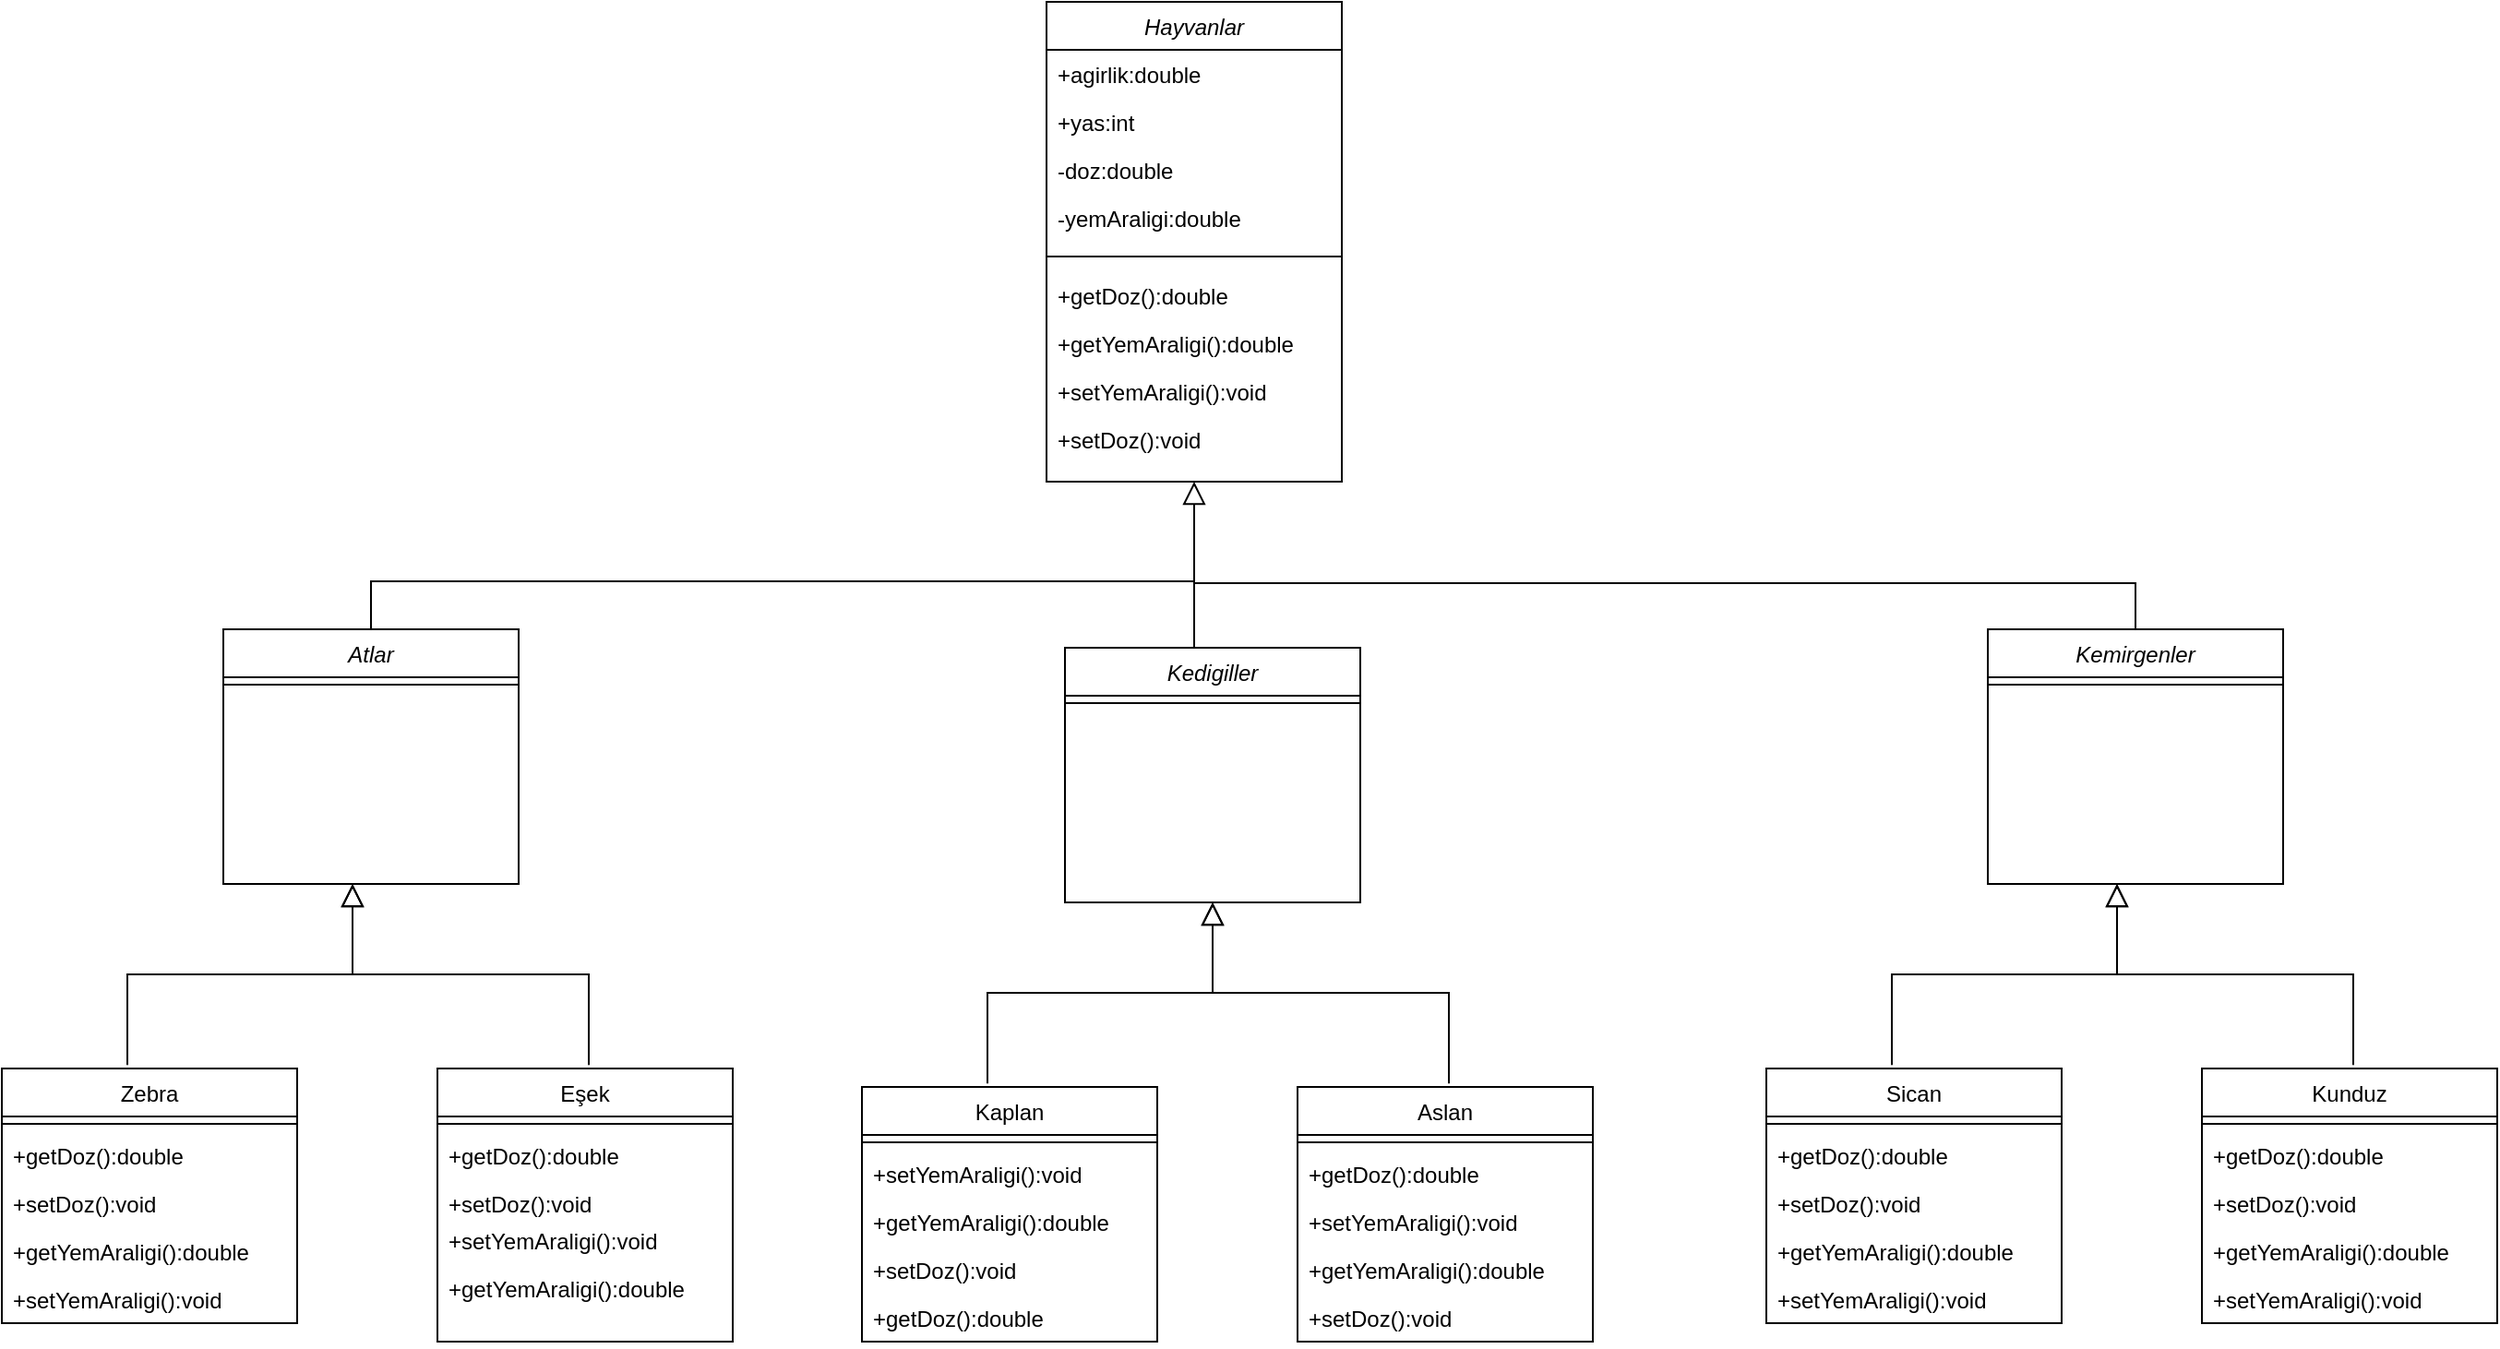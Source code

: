 <mxfile version="21.5.2" type="device">
  <diagram id="C5RBs43oDa-KdzZeNtuy" name="Page-1">
    <mxGraphModel dx="1956" dy="1064" grid="1" gridSize="10" guides="1" tooltips="1" connect="1" arrows="1" fold="1" page="1" pageScale="1" pageWidth="827" pageHeight="1169" math="0" shadow="0">
      <root>
        <mxCell id="WIyWlLk6GJQsqaUBKTNV-0" />
        <mxCell id="WIyWlLk6GJQsqaUBKTNV-1" parent="WIyWlLk6GJQsqaUBKTNV-0" />
        <mxCell id="zkfFHV4jXpPFQw0GAbJ--0" value="Hayvanlar" style="swimlane;fontStyle=2;align=center;verticalAlign=top;childLayout=stackLayout;horizontal=1;startSize=26;horizontalStack=0;resizeParent=1;resizeLast=0;collapsible=1;marginBottom=0;rounded=0;shadow=0;strokeWidth=1;" parent="WIyWlLk6GJQsqaUBKTNV-1" vertex="1">
          <mxGeometry x="980" y="70" width="160" height="260" as="geometry">
            <mxRectangle x="230" y="140" width="160" height="26" as="alternateBounds" />
          </mxGeometry>
        </mxCell>
        <mxCell id="zkfFHV4jXpPFQw0GAbJ--1" value="+agirlik:double" style="text;align=left;verticalAlign=top;spacingLeft=4;spacingRight=4;overflow=hidden;rotatable=0;points=[[0,0.5],[1,0.5]];portConstraint=eastwest;" parent="zkfFHV4jXpPFQw0GAbJ--0" vertex="1">
          <mxGeometry y="26" width="160" height="26" as="geometry" />
        </mxCell>
        <mxCell id="zkfFHV4jXpPFQw0GAbJ--2" value="+yas:int" style="text;align=left;verticalAlign=top;spacingLeft=4;spacingRight=4;overflow=hidden;rotatable=0;points=[[0,0.5],[1,0.5]];portConstraint=eastwest;rounded=0;shadow=0;html=0;" parent="zkfFHV4jXpPFQw0GAbJ--0" vertex="1">
          <mxGeometry y="52" width="160" height="26" as="geometry" />
        </mxCell>
        <mxCell id="zkfFHV4jXpPFQw0GAbJ--3" value="-doz:double" style="text;align=left;verticalAlign=top;spacingLeft=4;spacingRight=4;overflow=hidden;rotatable=0;points=[[0,0.5],[1,0.5]];portConstraint=eastwest;rounded=0;shadow=0;html=0;" parent="zkfFHV4jXpPFQw0GAbJ--0" vertex="1">
          <mxGeometry y="78" width="160" height="26" as="geometry" />
        </mxCell>
        <mxCell id="cMYENYJoTC58jU7pqLGJ-96" value="-yemAraligi:double" style="text;align=left;verticalAlign=top;spacingLeft=4;spacingRight=4;overflow=hidden;rotatable=0;points=[[0,0.5],[1,0.5]];portConstraint=eastwest;rounded=0;shadow=0;html=0;" vertex="1" parent="zkfFHV4jXpPFQw0GAbJ--0">
          <mxGeometry y="104" width="160" height="26" as="geometry" />
        </mxCell>
        <mxCell id="zkfFHV4jXpPFQw0GAbJ--4" value="" style="line;html=1;strokeWidth=1;align=left;verticalAlign=middle;spacingTop=-1;spacingLeft=3;spacingRight=3;rotatable=0;labelPosition=right;points=[];portConstraint=eastwest;" parent="zkfFHV4jXpPFQw0GAbJ--0" vertex="1">
          <mxGeometry y="130" width="160" height="16" as="geometry" />
        </mxCell>
        <mxCell id="zkfFHV4jXpPFQw0GAbJ--5" value="+getDoz():double&#xa;" style="text;align=left;verticalAlign=top;spacingLeft=4;spacingRight=4;overflow=hidden;rotatable=0;points=[[0,0.5],[1,0.5]];portConstraint=eastwest;" parent="zkfFHV4jXpPFQw0GAbJ--0" vertex="1">
          <mxGeometry y="146" width="160" height="26" as="geometry" />
        </mxCell>
        <mxCell id="cMYENYJoTC58jU7pqLGJ-112" value="+getYemAraligi():double" style="text;align=left;verticalAlign=top;spacingLeft=4;spacingRight=4;overflow=hidden;rotatable=0;points=[[0,0.5],[1,0.5]];portConstraint=eastwest;fontStyle=0" vertex="1" parent="zkfFHV4jXpPFQw0GAbJ--0">
          <mxGeometry y="172" width="160" height="26" as="geometry" />
        </mxCell>
        <mxCell id="cMYENYJoTC58jU7pqLGJ-123" value="+setYemAraligi():void" style="text;align=left;verticalAlign=top;spacingLeft=4;spacingRight=4;overflow=hidden;rotatable=0;points=[[0,0.5],[1,0.5]];portConstraint=eastwest;fontStyle=0" vertex="1" parent="zkfFHV4jXpPFQw0GAbJ--0">
          <mxGeometry y="198" width="160" height="26" as="geometry" />
        </mxCell>
        <mxCell id="cMYENYJoTC58jU7pqLGJ-101" value="+setDoz():void&#xa;" style="text;align=left;verticalAlign=top;spacingLeft=4;spacingRight=4;overflow=hidden;rotatable=0;points=[[0,0.5],[1,0.5]];portConstraint=eastwest;" vertex="1" parent="zkfFHV4jXpPFQw0GAbJ--0">
          <mxGeometry y="224" width="160" height="36" as="geometry" />
        </mxCell>
        <mxCell id="zkfFHV4jXpPFQw0GAbJ--6" value="Atlar" style="swimlane;fontStyle=2;align=center;verticalAlign=top;childLayout=stackLayout;horizontal=1;startSize=26;horizontalStack=0;resizeParent=1;resizeLast=0;collapsible=1;marginBottom=0;rounded=0;shadow=0;strokeWidth=1;" parent="WIyWlLk6GJQsqaUBKTNV-1" vertex="1">
          <mxGeometry x="534" y="410" width="160" height="138" as="geometry">
            <mxRectangle x="130" y="380" width="160" height="26" as="alternateBounds" />
          </mxGeometry>
        </mxCell>
        <mxCell id="zkfFHV4jXpPFQw0GAbJ--9" value="" style="line;html=1;strokeWidth=1;align=left;verticalAlign=middle;spacingTop=-1;spacingLeft=3;spacingRight=3;rotatable=0;labelPosition=right;points=[];portConstraint=eastwest;" parent="zkfFHV4jXpPFQw0GAbJ--6" vertex="1">
          <mxGeometry y="26" width="160" height="8" as="geometry" />
        </mxCell>
        <mxCell id="zkfFHV4jXpPFQw0GAbJ--12" value="" style="endArrow=none;endSize=10;endFill=0;shadow=0;strokeWidth=1;rounded=0;edgeStyle=elbowEdgeStyle;elbow=vertical;" parent="WIyWlLk6GJQsqaUBKTNV-1" edge="1">
          <mxGeometry width="160" relative="1" as="geometry">
            <mxPoint x="614" y="410" as="sourcePoint" />
            <mxPoint x="1060" y="358" as="targetPoint" />
          </mxGeometry>
        </mxCell>
        <mxCell id="zkfFHV4jXpPFQw0GAbJ--16" value="" style="endArrow=block;endSize=10;endFill=0;shadow=0;strokeWidth=1;rounded=0;edgeStyle=elbowEdgeStyle;elbow=vertical;" parent="WIyWlLk6GJQsqaUBKTNV-1" edge="1">
          <mxGeometry width="160" relative="1" as="geometry">
            <mxPoint x="1060" y="422" as="sourcePoint" />
            <mxPoint x="1060" y="330" as="targetPoint" />
          </mxGeometry>
        </mxCell>
        <mxCell id="cMYENYJoTC58jU7pqLGJ-13" value="Zebra" style="swimlane;fontStyle=0;align=center;verticalAlign=top;childLayout=stackLayout;horizontal=1;startSize=26;horizontalStack=0;resizeParent=1;resizeLast=0;collapsible=1;marginBottom=0;rounded=0;shadow=0;strokeWidth=1;" vertex="1" parent="WIyWlLk6GJQsqaUBKTNV-1">
          <mxGeometry x="414" y="648" width="160" height="138" as="geometry">
            <mxRectangle x="130" y="380" width="160" height="26" as="alternateBounds" />
          </mxGeometry>
        </mxCell>
        <mxCell id="cMYENYJoTC58jU7pqLGJ-16" value="" style="line;html=1;strokeWidth=1;align=left;verticalAlign=middle;spacingTop=-1;spacingLeft=3;spacingRight=3;rotatable=0;labelPosition=right;points=[];portConstraint=eastwest;" vertex="1" parent="cMYENYJoTC58jU7pqLGJ-13">
          <mxGeometry y="26" width="160" height="8" as="geometry" />
        </mxCell>
        <mxCell id="cMYENYJoTC58jU7pqLGJ-17" value="+getDoz():double" style="text;align=left;verticalAlign=top;spacingLeft=4;spacingRight=4;overflow=hidden;rotatable=0;points=[[0,0.5],[1,0.5]];portConstraint=eastwest;fontStyle=0" vertex="1" parent="cMYENYJoTC58jU7pqLGJ-13">
          <mxGeometry y="34" width="160" height="26" as="geometry" />
        </mxCell>
        <mxCell id="cMYENYJoTC58jU7pqLGJ-107" value="+setDoz():void&#xa;" style="text;align=left;verticalAlign=top;spacingLeft=4;spacingRight=4;overflow=hidden;rotatable=0;points=[[0,0.5],[1,0.5]];portConstraint=eastwest;" vertex="1" parent="cMYENYJoTC58jU7pqLGJ-13">
          <mxGeometry y="60" width="160" height="26" as="geometry" />
        </mxCell>
        <mxCell id="cMYENYJoTC58jU7pqLGJ-108" value="+getYemAraligi():double" style="text;align=left;verticalAlign=top;spacingLeft=4;spacingRight=4;overflow=hidden;rotatable=0;points=[[0,0.5],[1,0.5]];portConstraint=eastwest;fontStyle=0" vertex="1" parent="cMYENYJoTC58jU7pqLGJ-13">
          <mxGeometry y="86" width="160" height="26" as="geometry" />
        </mxCell>
        <mxCell id="cMYENYJoTC58jU7pqLGJ-109" value="+setYemAraligi():void&#xa;" style="text;align=left;verticalAlign=top;spacingLeft=4;spacingRight=4;overflow=hidden;rotatable=0;points=[[0,0.5],[1,0.5]];portConstraint=eastwest;" vertex="1" parent="cMYENYJoTC58jU7pqLGJ-13">
          <mxGeometry y="112" width="160" height="26" as="geometry" />
        </mxCell>
        <mxCell id="cMYENYJoTC58jU7pqLGJ-22" value="" style="endArrow=block;endSize=10;endFill=0;shadow=0;strokeWidth=1;rounded=0;edgeStyle=elbowEdgeStyle;elbow=vertical;exitX=0.425;exitY=-0.014;exitDx=0;exitDy=0;exitPerimeter=0;" edge="1" parent="WIyWlLk6GJQsqaUBKTNV-1" source="cMYENYJoTC58jU7pqLGJ-13">
          <mxGeometry width="160" relative="1" as="geometry">
            <mxPoint x="1004" y="652" as="sourcePoint" />
            <mxPoint x="604" y="548" as="targetPoint" />
          </mxGeometry>
        </mxCell>
        <mxCell id="cMYENYJoTC58jU7pqLGJ-23" value="Eşek" style="swimlane;fontStyle=0;align=center;verticalAlign=top;childLayout=stackLayout;horizontal=1;startSize=26;horizontalStack=0;resizeParent=1;resizeLast=0;collapsible=1;marginBottom=0;rounded=0;shadow=0;strokeWidth=1;" vertex="1" parent="WIyWlLk6GJQsqaUBKTNV-1">
          <mxGeometry x="650" y="648" width="160" height="148" as="geometry">
            <mxRectangle x="130" y="380" width="160" height="26" as="alternateBounds" />
          </mxGeometry>
        </mxCell>
        <mxCell id="cMYENYJoTC58jU7pqLGJ-26" value="" style="line;html=1;strokeWidth=1;align=left;verticalAlign=middle;spacingTop=-1;spacingLeft=3;spacingRight=3;rotatable=0;labelPosition=right;points=[];portConstraint=eastwest;" vertex="1" parent="cMYENYJoTC58jU7pqLGJ-23">
          <mxGeometry y="26" width="160" height="8" as="geometry" />
        </mxCell>
        <mxCell id="cMYENYJoTC58jU7pqLGJ-128" value="+getDoz():double&#xa;" style="text;align=left;verticalAlign=top;spacingLeft=4;spacingRight=4;overflow=hidden;rotatable=0;points=[[0,0.5],[1,0.5]];portConstraint=eastwest;" vertex="1" parent="cMYENYJoTC58jU7pqLGJ-23">
          <mxGeometry y="34" width="160" height="26" as="geometry" />
        </mxCell>
        <mxCell id="cMYENYJoTC58jU7pqLGJ-131" value="+setDoz():void&#xa;" style="text;align=left;verticalAlign=top;spacingLeft=4;spacingRight=4;overflow=hidden;rotatable=0;points=[[0,0.5],[1,0.5]];portConstraint=eastwest;" vertex="1" parent="cMYENYJoTC58jU7pqLGJ-23">
          <mxGeometry y="60" width="160" height="20" as="geometry" />
        </mxCell>
        <mxCell id="cMYENYJoTC58jU7pqLGJ-130" value="+setYemAraligi():void" style="text;align=left;verticalAlign=top;spacingLeft=4;spacingRight=4;overflow=hidden;rotatable=0;points=[[0,0.5],[1,0.5]];portConstraint=eastwest;fontStyle=0" vertex="1" parent="cMYENYJoTC58jU7pqLGJ-23">
          <mxGeometry y="80" width="160" height="26" as="geometry" />
        </mxCell>
        <mxCell id="cMYENYJoTC58jU7pqLGJ-129" value="+getYemAraligi():double" style="text;align=left;verticalAlign=top;spacingLeft=4;spacingRight=4;overflow=hidden;rotatable=0;points=[[0,0.5],[1,0.5]];portConstraint=eastwest;fontStyle=0" vertex="1" parent="cMYENYJoTC58jU7pqLGJ-23">
          <mxGeometry y="106" width="160" height="2" as="geometry" />
        </mxCell>
        <mxCell id="cMYENYJoTC58jU7pqLGJ-29" value="" style="endArrow=block;endSize=10;endFill=0;shadow=0;strokeWidth=1;rounded=0;edgeStyle=elbowEdgeStyle;elbow=vertical;exitX=0.425;exitY=-0.014;exitDx=0;exitDy=0;exitPerimeter=0;" edge="1" parent="WIyWlLk6GJQsqaUBKTNV-1">
          <mxGeometry width="160" relative="1" as="geometry">
            <mxPoint x="732" y="646.068" as="sourcePoint" />
            <mxPoint x="604" y="548" as="targetPoint" />
          </mxGeometry>
        </mxCell>
        <mxCell id="cMYENYJoTC58jU7pqLGJ-56" value="Kedigiller" style="swimlane;fontStyle=2;align=center;verticalAlign=top;childLayout=stackLayout;horizontal=1;startSize=26;horizontalStack=0;resizeParent=1;resizeLast=0;collapsible=1;marginBottom=0;rounded=0;shadow=0;strokeWidth=1;" vertex="1" parent="WIyWlLk6GJQsqaUBKTNV-1">
          <mxGeometry x="990" y="420" width="160" height="138" as="geometry">
            <mxRectangle x="130" y="380" width="160" height="26" as="alternateBounds" />
          </mxGeometry>
        </mxCell>
        <mxCell id="cMYENYJoTC58jU7pqLGJ-59" value="" style="line;html=1;strokeWidth=1;align=left;verticalAlign=middle;spacingTop=-1;spacingLeft=3;spacingRight=3;rotatable=0;labelPosition=right;points=[];portConstraint=eastwest;" vertex="1" parent="cMYENYJoTC58jU7pqLGJ-56">
          <mxGeometry y="26" width="160" height="8" as="geometry" />
        </mxCell>
        <mxCell id="cMYENYJoTC58jU7pqLGJ-62" value="Kaplan" style="swimlane;fontStyle=0;align=center;verticalAlign=top;childLayout=stackLayout;horizontal=1;startSize=26;horizontalStack=0;resizeParent=1;resizeLast=0;collapsible=1;marginBottom=0;rounded=0;shadow=0;strokeWidth=1;" vertex="1" parent="WIyWlLk6GJQsqaUBKTNV-1">
          <mxGeometry x="880" y="658" width="160" height="138" as="geometry">
            <mxRectangle x="130" y="380" width="160" height="26" as="alternateBounds" />
          </mxGeometry>
        </mxCell>
        <mxCell id="cMYENYJoTC58jU7pqLGJ-65" value="" style="line;html=1;strokeWidth=1;align=left;verticalAlign=middle;spacingTop=-1;spacingLeft=3;spacingRight=3;rotatable=0;labelPosition=right;points=[];portConstraint=eastwest;" vertex="1" parent="cMYENYJoTC58jU7pqLGJ-62">
          <mxGeometry y="26" width="160" height="8" as="geometry" />
        </mxCell>
        <mxCell id="cMYENYJoTC58jU7pqLGJ-135" value="+setYemAraligi():void&#xa;" style="text;align=left;verticalAlign=top;spacingLeft=4;spacingRight=4;overflow=hidden;rotatable=0;points=[[0,0.5],[1,0.5]];portConstraint=eastwest;" vertex="1" parent="cMYENYJoTC58jU7pqLGJ-62">
          <mxGeometry y="34" width="160" height="26" as="geometry" />
        </mxCell>
        <mxCell id="cMYENYJoTC58jU7pqLGJ-134" value="+getYemAraligi():double" style="text;align=left;verticalAlign=top;spacingLeft=4;spacingRight=4;overflow=hidden;rotatable=0;points=[[0,0.5],[1,0.5]];portConstraint=eastwest;fontStyle=0" vertex="1" parent="cMYENYJoTC58jU7pqLGJ-62">
          <mxGeometry y="60" width="160" height="26" as="geometry" />
        </mxCell>
        <mxCell id="cMYENYJoTC58jU7pqLGJ-133" value="+setDoz():void&#xa;" style="text;align=left;verticalAlign=top;spacingLeft=4;spacingRight=4;overflow=hidden;rotatable=0;points=[[0,0.5],[1,0.5]];portConstraint=eastwest;" vertex="1" parent="cMYENYJoTC58jU7pqLGJ-62">
          <mxGeometry y="86" width="160" height="26" as="geometry" />
        </mxCell>
        <mxCell id="cMYENYJoTC58jU7pqLGJ-132" value="+getDoz():double" style="text;align=left;verticalAlign=top;spacingLeft=4;spacingRight=4;overflow=hidden;rotatable=0;points=[[0,0.5],[1,0.5]];portConstraint=eastwest;fontStyle=0" vertex="1" parent="cMYENYJoTC58jU7pqLGJ-62">
          <mxGeometry y="112" width="160" height="26" as="geometry" />
        </mxCell>
        <mxCell id="cMYENYJoTC58jU7pqLGJ-68" value="" style="endArrow=block;endSize=10;endFill=0;shadow=0;strokeWidth=1;rounded=0;edgeStyle=elbowEdgeStyle;elbow=vertical;exitX=0.425;exitY=-0.014;exitDx=0;exitDy=0;exitPerimeter=0;" edge="1" parent="WIyWlLk6GJQsqaUBKTNV-1" source="cMYENYJoTC58jU7pqLGJ-62">
          <mxGeometry width="160" relative="1" as="geometry">
            <mxPoint x="1470" y="662" as="sourcePoint" />
            <mxPoint x="1070" y="558" as="targetPoint" />
          </mxGeometry>
        </mxCell>
        <mxCell id="cMYENYJoTC58jU7pqLGJ-69" value="Aslan" style="swimlane;fontStyle=0;align=center;verticalAlign=top;childLayout=stackLayout;horizontal=1;startSize=26;horizontalStack=0;resizeParent=1;resizeLast=0;collapsible=1;marginBottom=0;rounded=0;shadow=0;strokeWidth=1;" vertex="1" parent="WIyWlLk6GJQsqaUBKTNV-1">
          <mxGeometry x="1116" y="658" width="160" height="138" as="geometry">
            <mxRectangle x="130" y="380" width="160" height="26" as="alternateBounds" />
          </mxGeometry>
        </mxCell>
        <mxCell id="cMYENYJoTC58jU7pqLGJ-72" value="" style="line;html=1;strokeWidth=1;align=left;verticalAlign=middle;spacingTop=-1;spacingLeft=3;spacingRight=3;rotatable=0;labelPosition=right;points=[];portConstraint=eastwest;" vertex="1" parent="cMYENYJoTC58jU7pqLGJ-69">
          <mxGeometry y="26" width="160" height="8" as="geometry" />
        </mxCell>
        <mxCell id="cMYENYJoTC58jU7pqLGJ-136" value="+getDoz():double" style="text;align=left;verticalAlign=top;spacingLeft=4;spacingRight=4;overflow=hidden;rotatable=0;points=[[0,0.5],[1,0.5]];portConstraint=eastwest;fontStyle=0" vertex="1" parent="cMYENYJoTC58jU7pqLGJ-69">
          <mxGeometry y="34" width="160" height="26" as="geometry" />
        </mxCell>
        <mxCell id="cMYENYJoTC58jU7pqLGJ-139" value="+setYemAraligi():void&#xa;" style="text;align=left;verticalAlign=top;spacingLeft=4;spacingRight=4;overflow=hidden;rotatable=0;points=[[0,0.5],[1,0.5]];portConstraint=eastwest;" vertex="1" parent="cMYENYJoTC58jU7pqLGJ-69">
          <mxGeometry y="60" width="160" height="26" as="geometry" />
        </mxCell>
        <mxCell id="cMYENYJoTC58jU7pqLGJ-138" value="+getYemAraligi():double" style="text;align=left;verticalAlign=top;spacingLeft=4;spacingRight=4;overflow=hidden;rotatable=0;points=[[0,0.5],[1,0.5]];portConstraint=eastwest;fontStyle=0" vertex="1" parent="cMYENYJoTC58jU7pqLGJ-69">
          <mxGeometry y="86" width="160" height="26" as="geometry" />
        </mxCell>
        <mxCell id="cMYENYJoTC58jU7pqLGJ-137" value="+setDoz():void&#xa;" style="text;align=left;verticalAlign=top;spacingLeft=4;spacingRight=4;overflow=hidden;rotatable=0;points=[[0,0.5],[1,0.5]];portConstraint=eastwest;" vertex="1" parent="cMYENYJoTC58jU7pqLGJ-69">
          <mxGeometry y="112" width="160" height="26" as="geometry" />
        </mxCell>
        <mxCell id="cMYENYJoTC58jU7pqLGJ-75" value="" style="endArrow=block;endSize=10;endFill=0;shadow=0;strokeWidth=1;rounded=0;edgeStyle=elbowEdgeStyle;elbow=vertical;exitX=0.425;exitY=-0.014;exitDx=0;exitDy=0;exitPerimeter=0;" edge="1" parent="WIyWlLk6GJQsqaUBKTNV-1">
          <mxGeometry width="160" relative="1" as="geometry">
            <mxPoint x="1198" y="656.068" as="sourcePoint" />
            <mxPoint x="1070" y="558" as="targetPoint" />
          </mxGeometry>
        </mxCell>
        <mxCell id="cMYENYJoTC58jU7pqLGJ-76" value="Kemirgenler" style="swimlane;fontStyle=2;align=center;verticalAlign=top;childLayout=stackLayout;horizontal=1;startSize=26;horizontalStack=0;resizeParent=1;resizeLast=0;collapsible=1;marginBottom=0;rounded=0;shadow=0;strokeWidth=1;" vertex="1" parent="WIyWlLk6GJQsqaUBKTNV-1">
          <mxGeometry x="1490" y="410" width="160" height="138" as="geometry">
            <mxRectangle x="130" y="380" width="160" height="26" as="alternateBounds" />
          </mxGeometry>
        </mxCell>
        <mxCell id="cMYENYJoTC58jU7pqLGJ-79" value="" style="line;html=1;strokeWidth=1;align=left;verticalAlign=middle;spacingTop=-1;spacingLeft=3;spacingRight=3;rotatable=0;labelPosition=right;points=[];portConstraint=eastwest;" vertex="1" parent="cMYENYJoTC58jU7pqLGJ-76">
          <mxGeometry y="26" width="160" height="8" as="geometry" />
        </mxCell>
        <mxCell id="cMYENYJoTC58jU7pqLGJ-82" value="Sican" style="swimlane;fontStyle=0;align=center;verticalAlign=top;childLayout=stackLayout;horizontal=1;startSize=26;horizontalStack=0;resizeParent=1;resizeLast=0;collapsible=1;marginBottom=0;rounded=0;shadow=0;strokeWidth=1;" vertex="1" parent="WIyWlLk6GJQsqaUBKTNV-1">
          <mxGeometry x="1370" y="648" width="160" height="138" as="geometry">
            <mxRectangle x="130" y="380" width="160" height="26" as="alternateBounds" />
          </mxGeometry>
        </mxCell>
        <mxCell id="cMYENYJoTC58jU7pqLGJ-85" value="" style="line;html=1;strokeWidth=1;align=left;verticalAlign=middle;spacingTop=-1;spacingLeft=3;spacingRight=3;rotatable=0;labelPosition=right;points=[];portConstraint=eastwest;" vertex="1" parent="cMYENYJoTC58jU7pqLGJ-82">
          <mxGeometry y="26" width="160" height="8" as="geometry" />
        </mxCell>
        <mxCell id="cMYENYJoTC58jU7pqLGJ-140" value="+getDoz():double" style="text;align=left;verticalAlign=top;spacingLeft=4;spacingRight=4;overflow=hidden;rotatable=0;points=[[0,0.5],[1,0.5]];portConstraint=eastwest;fontStyle=0" vertex="1" parent="cMYENYJoTC58jU7pqLGJ-82">
          <mxGeometry y="34" width="160" height="26" as="geometry" />
        </mxCell>
        <mxCell id="cMYENYJoTC58jU7pqLGJ-143" value="+setDoz():void&#xa;" style="text;align=left;verticalAlign=top;spacingLeft=4;spacingRight=4;overflow=hidden;rotatable=0;points=[[0,0.5],[1,0.5]];portConstraint=eastwest;" vertex="1" parent="cMYENYJoTC58jU7pqLGJ-82">
          <mxGeometry y="60" width="160" height="26" as="geometry" />
        </mxCell>
        <mxCell id="cMYENYJoTC58jU7pqLGJ-142" value="+getYemAraligi():double" style="text;align=left;verticalAlign=top;spacingLeft=4;spacingRight=4;overflow=hidden;rotatable=0;points=[[0,0.5],[1,0.5]];portConstraint=eastwest;fontStyle=0" vertex="1" parent="cMYENYJoTC58jU7pqLGJ-82">
          <mxGeometry y="86" width="160" height="26" as="geometry" />
        </mxCell>
        <mxCell id="cMYENYJoTC58jU7pqLGJ-141" value="+setYemAraligi():void&#xa;" style="text;align=left;verticalAlign=top;spacingLeft=4;spacingRight=4;overflow=hidden;rotatable=0;points=[[0,0.5],[1,0.5]];portConstraint=eastwest;" vertex="1" parent="cMYENYJoTC58jU7pqLGJ-82">
          <mxGeometry y="112" width="160" height="26" as="geometry" />
        </mxCell>
        <mxCell id="cMYENYJoTC58jU7pqLGJ-88" value="" style="endArrow=block;endSize=10;endFill=0;shadow=0;strokeWidth=1;rounded=0;edgeStyle=elbowEdgeStyle;elbow=vertical;exitX=0.425;exitY=-0.014;exitDx=0;exitDy=0;exitPerimeter=0;" edge="1" parent="WIyWlLk6GJQsqaUBKTNV-1" source="cMYENYJoTC58jU7pqLGJ-82">
          <mxGeometry width="160" relative="1" as="geometry">
            <mxPoint x="1960" y="652" as="sourcePoint" />
            <mxPoint x="1560" y="548" as="targetPoint" />
          </mxGeometry>
        </mxCell>
        <mxCell id="cMYENYJoTC58jU7pqLGJ-89" value="Kunduz" style="swimlane;fontStyle=0;align=center;verticalAlign=top;childLayout=stackLayout;horizontal=1;startSize=26;horizontalStack=0;resizeParent=1;resizeLast=0;collapsible=1;marginBottom=0;rounded=0;shadow=0;strokeWidth=1;" vertex="1" parent="WIyWlLk6GJQsqaUBKTNV-1">
          <mxGeometry x="1606" y="648" width="160" height="138" as="geometry">
            <mxRectangle x="130" y="380" width="160" height="26" as="alternateBounds" />
          </mxGeometry>
        </mxCell>
        <mxCell id="cMYENYJoTC58jU7pqLGJ-92" value="" style="line;html=1;strokeWidth=1;align=left;verticalAlign=middle;spacingTop=-1;spacingLeft=3;spacingRight=3;rotatable=0;labelPosition=right;points=[];portConstraint=eastwest;" vertex="1" parent="cMYENYJoTC58jU7pqLGJ-89">
          <mxGeometry y="26" width="160" height="8" as="geometry" />
        </mxCell>
        <mxCell id="cMYENYJoTC58jU7pqLGJ-144" value="+getDoz():double" style="text;align=left;verticalAlign=top;spacingLeft=4;spacingRight=4;overflow=hidden;rotatable=0;points=[[0,0.5],[1,0.5]];portConstraint=eastwest;fontStyle=0" vertex="1" parent="cMYENYJoTC58jU7pqLGJ-89">
          <mxGeometry y="34" width="160" height="26" as="geometry" />
        </mxCell>
        <mxCell id="cMYENYJoTC58jU7pqLGJ-147" value="+setDoz():void&#xa;" style="text;align=left;verticalAlign=top;spacingLeft=4;spacingRight=4;overflow=hidden;rotatable=0;points=[[0,0.5],[1,0.5]];portConstraint=eastwest;" vertex="1" parent="cMYENYJoTC58jU7pqLGJ-89">
          <mxGeometry y="60" width="160" height="26" as="geometry" />
        </mxCell>
        <mxCell id="cMYENYJoTC58jU7pqLGJ-146" value="+getYemAraligi():double" style="text;align=left;verticalAlign=top;spacingLeft=4;spacingRight=4;overflow=hidden;rotatable=0;points=[[0,0.5],[1,0.5]];portConstraint=eastwest;fontStyle=0" vertex="1" parent="cMYENYJoTC58jU7pqLGJ-89">
          <mxGeometry y="86" width="160" height="26" as="geometry" />
        </mxCell>
        <mxCell id="cMYENYJoTC58jU7pqLGJ-145" value="+setYemAraligi():void&#xa;" style="text;align=left;verticalAlign=top;spacingLeft=4;spacingRight=4;overflow=hidden;rotatable=0;points=[[0,0.5],[1,0.5]];portConstraint=eastwest;" vertex="1" parent="cMYENYJoTC58jU7pqLGJ-89">
          <mxGeometry y="112" width="160" height="26" as="geometry" />
        </mxCell>
        <mxCell id="cMYENYJoTC58jU7pqLGJ-95" value="" style="endArrow=block;endSize=10;endFill=0;shadow=0;strokeWidth=1;rounded=0;edgeStyle=elbowEdgeStyle;elbow=vertical;exitX=0.425;exitY=-0.014;exitDx=0;exitDy=0;exitPerimeter=0;" edge="1" parent="WIyWlLk6GJQsqaUBKTNV-1">
          <mxGeometry width="160" relative="1" as="geometry">
            <mxPoint x="1688" y="646.068" as="sourcePoint" />
            <mxPoint x="1560" y="548" as="targetPoint" />
          </mxGeometry>
        </mxCell>
        <mxCell id="cMYENYJoTC58jU7pqLGJ-12" value="" style="endArrow=none;endSize=10;endFill=0;shadow=0;strokeWidth=1;rounded=0;edgeStyle=elbowEdgeStyle;elbow=vertical;" edge="1" parent="WIyWlLk6GJQsqaUBKTNV-1">
          <mxGeometry width="160" relative="1" as="geometry">
            <mxPoint x="1570" y="410" as="sourcePoint" />
            <mxPoint x="1060" y="360" as="targetPoint" />
          </mxGeometry>
        </mxCell>
      </root>
    </mxGraphModel>
  </diagram>
</mxfile>
